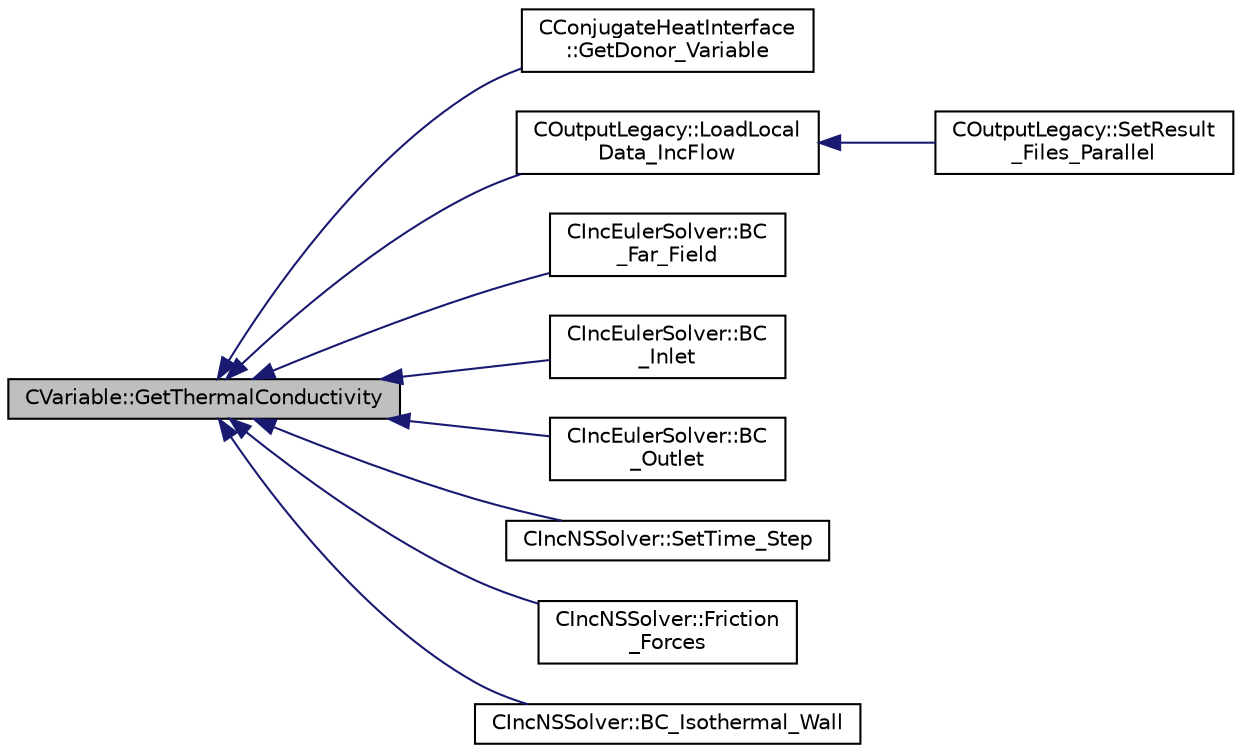 digraph "CVariable::GetThermalConductivity"
{
  edge [fontname="Helvetica",fontsize="10",labelfontname="Helvetica",labelfontsize="10"];
  node [fontname="Helvetica",fontsize="10",shape=record];
  rankdir="LR";
  Node3770 [label="CVariable::GetThermalConductivity",height=0.2,width=0.4,color="black", fillcolor="grey75", style="filled", fontcolor="black"];
  Node3770 -> Node3771 [dir="back",color="midnightblue",fontsize="10",style="solid",fontname="Helvetica"];
  Node3771 [label="CConjugateHeatInterface\l::GetDonor_Variable",height=0.2,width=0.4,color="black", fillcolor="white", style="filled",URL="$class_c_conjugate_heat_interface.html#a202dd62e4a06b68c52ffa585d6c28149",tooltip="Retrieve the variable that will be sent from donor mesh to target mesh. "];
  Node3770 -> Node3772 [dir="back",color="midnightblue",fontsize="10",style="solid",fontname="Helvetica"];
  Node3772 [label="COutputLegacy::LoadLocal\lData_IncFlow",height=0.2,width=0.4,color="black", fillcolor="white", style="filled",URL="$class_c_output_legacy.html#a2d955089c8894a2eb795970f06e7900d",tooltip="Load the desired solution data into a structure used for parallel reordering and output file writing ..."];
  Node3772 -> Node3773 [dir="back",color="midnightblue",fontsize="10",style="solid",fontname="Helvetica"];
  Node3773 [label="COutputLegacy::SetResult\l_Files_Parallel",height=0.2,width=0.4,color="black", fillcolor="white", style="filled",URL="$class_c_output_legacy.html#a9e7832982d8237df4df455b027fd203b",tooltip="Writes and organizes the all the output files, except the history one, for parallel computations..."];
  Node3770 -> Node3774 [dir="back",color="midnightblue",fontsize="10",style="solid",fontname="Helvetica"];
  Node3774 [label="CIncEulerSolver::BC\l_Far_Field",height=0.2,width=0.4,color="black", fillcolor="white", style="filled",URL="$class_c_inc_euler_solver.html#abd738a529f7f77c97587c6785b0f40d3",tooltip="Impose the far-field boundary condition using characteristics. "];
  Node3770 -> Node3775 [dir="back",color="midnightblue",fontsize="10",style="solid",fontname="Helvetica"];
  Node3775 [label="CIncEulerSolver::BC\l_Inlet",height=0.2,width=0.4,color="black", fillcolor="white", style="filled",URL="$class_c_inc_euler_solver.html#a318f79c279e467bbea21276ccd08ca92",tooltip="Impose a subsonic inlet boundary condition. "];
  Node3770 -> Node3776 [dir="back",color="midnightblue",fontsize="10",style="solid",fontname="Helvetica"];
  Node3776 [label="CIncEulerSolver::BC\l_Outlet",height=0.2,width=0.4,color="black", fillcolor="white", style="filled",URL="$class_c_inc_euler_solver.html#aa64170c7c7a237d0c7427a8359c2967a",tooltip="Impose the outlet boundary condition. "];
  Node3770 -> Node3777 [dir="back",color="midnightblue",fontsize="10",style="solid",fontname="Helvetica"];
  Node3777 [label="CIncNSSolver::SetTime_Step",height=0.2,width=0.4,color="black", fillcolor="white", style="filled",URL="$class_c_inc_n_s_solver.html#a50e3b8e05bda6be8be79b9068c06bd4e",tooltip="Compute the time step for solving the Navier-Stokes equations with turbulence model. "];
  Node3770 -> Node3778 [dir="back",color="midnightblue",fontsize="10",style="solid",fontname="Helvetica"];
  Node3778 [label="CIncNSSolver::Friction\l_Forces",height=0.2,width=0.4,color="black", fillcolor="white", style="filled",URL="$class_c_inc_n_s_solver.html#a5a106c634b0c06ac4a68b1a6241f203a",tooltip="Compute the viscous forces and all the addimensional coefficients. "];
  Node3770 -> Node3779 [dir="back",color="midnightblue",fontsize="10",style="solid",fontname="Helvetica"];
  Node3779 [label="CIncNSSolver::BC_Isothermal_Wall",height=0.2,width=0.4,color="black", fillcolor="white", style="filled",URL="$class_c_inc_n_s_solver.html#aff9a4fe7596b26665f888b60a39d5076",tooltip="Impose an isothermal temperature condition at the wall. "];
}

